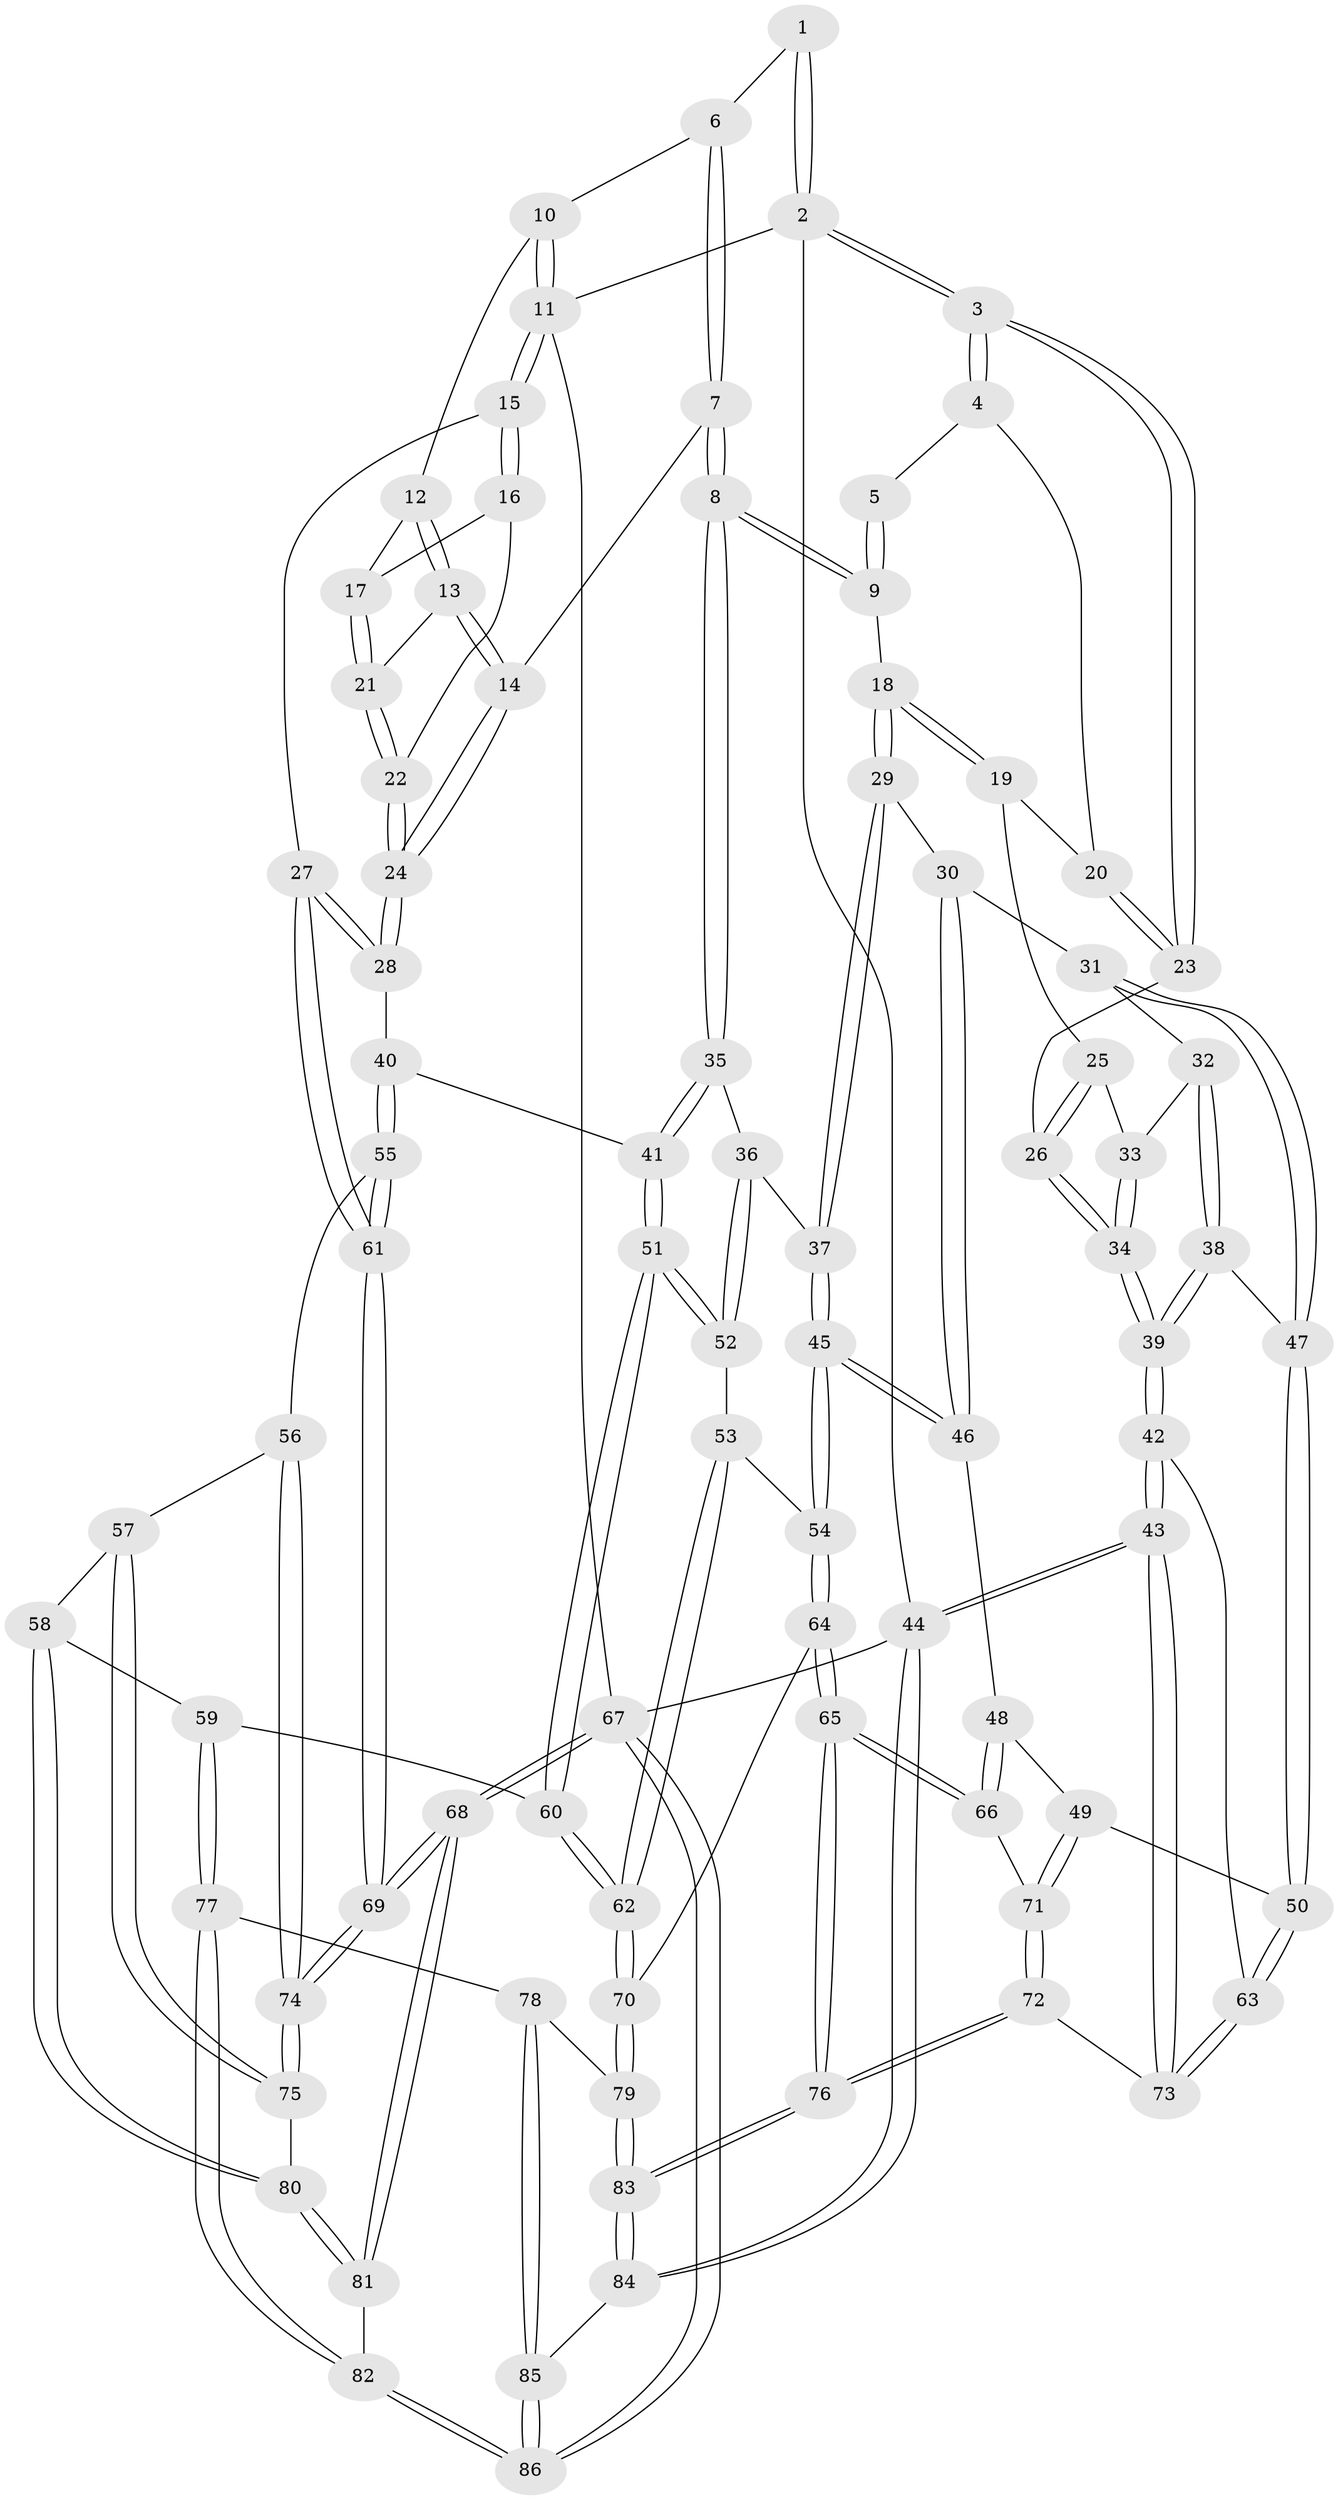 // Generated by graph-tools (version 1.1) at 2025/03/03/09/25 03:03:21]
// undirected, 86 vertices, 212 edges
graph export_dot {
graph [start="1"]
  node [color=gray90,style=filled];
  1 [pos="+0.29883801564066903+0"];
  2 [pos="+0+0"];
  3 [pos="+0+0"];
  4 [pos="+0.1598102379596786+0.10191430486648274"];
  5 [pos="+0.29246323749347614+0"];
  6 [pos="+0.6489981623512557+0"];
  7 [pos="+0.5807276886693428+0.20587560196129184"];
  8 [pos="+0.5675833538033364+0.21719422372501954"];
  9 [pos="+0.40472969964800903+0.21277297044763388"];
  10 [pos="+0.9631982281567992+0"];
  11 [pos="+1+0"];
  12 [pos="+0.8329627059278619+0.11311328487900289"];
  13 [pos="+0.7406686381078181+0.169500231952897"];
  14 [pos="+0.6540891581275259+0.21223984926019326"];
  15 [pos="+1+0"];
  16 [pos="+0.9565605680365995+0.14378195243947114"];
  17 [pos="+0.869864785840941+0.15010432460567322"];
  18 [pos="+0.39024002620019027+0.22105822873820624"];
  19 [pos="+0.16450268702917312+0.15458359782942477"];
  20 [pos="+0.1634569995260562+0.15242810179529323"];
  21 [pos="+0.8794363796360746+0.21376809231213262"];
  22 [pos="+0.8912965221857512+0.24912478551087594"];
  23 [pos="+0+0.11800827013165581"];
  24 [pos="+0.900826250299681+0.35208676632727265"];
  25 [pos="+0.10760956235828462+0.2725035691264106"];
  26 [pos="+0+0.1513886470215095"];
  27 [pos="+1+0.34962839272426666"];
  28 [pos="+0.9073494071838591+0.3599541914320627"];
  29 [pos="+0.33261696817053843+0.3131956201478518"];
  30 [pos="+0.2164650446914877+0.39932058521700814"];
  31 [pos="+0.1939081641287959+0.4019274742226401"];
  32 [pos="+0.1206520747030898+0.3108545392298396"];
  33 [pos="+0.11729600820383199+0.30419776897424894"];
  34 [pos="+0+0.4067924196953645"];
  35 [pos="+0.5887363339495396+0.3903190430811427"];
  36 [pos="+0.5834592686963016+0.4047289100814977"];
  37 [pos="+0.4220582216815449+0.4837551773599997"];
  38 [pos="+0+0.45264300621385317"];
  39 [pos="+0+0.46714409732389023"];
  40 [pos="+0.8343327720639481+0.4618441557119178"];
  41 [pos="+0.8211444986009211+0.4650541682572681"];
  42 [pos="+0+0.5271435145901191"];
  43 [pos="+0+1"];
  44 [pos="+0+1"];
  45 [pos="+0.39637155979387506+0.5354348618460423"];
  46 [pos="+0.32593168530445354+0.5336237650493612"];
  47 [pos="+0.15004348841138543+0.45525205243240363"];
  48 [pos="+0.3042069501985533+0.5614901132722606"];
  49 [pos="+0.19076677835013392+0.6005948465460983"];
  50 [pos="+0.14155950310748214+0.5747005529495314"];
  51 [pos="+0.6859502968925997+0.6079971822571782"];
  52 [pos="+0.5922017648023659+0.478947588163927"];
  53 [pos="+0.5374702904221907+0.5522162819551235"];
  54 [pos="+0.42086043387361266+0.5737950922046303"];
  55 [pos="+0.8822351520688282+0.5715783949021893"];
  56 [pos="+0.881483999979794+0.601260401642832"];
  57 [pos="+0.8255939457323103+0.6603522772322397"];
  58 [pos="+0.7615416879377764+0.7066005507618779"];
  59 [pos="+0.7028939041279323+0.683637478819207"];
  60 [pos="+0.6842577908322363+0.6716173913845517"];
  61 [pos="+1+0.515747375065942"];
  62 [pos="+0.5619964559014491+0.7146674425417321"];
  63 [pos="+0.107728225732627+0.6005682303287142"];
  64 [pos="+0.44228061163681853+0.7239330135650704"];
  65 [pos="+0.36373241876976015+0.7783698240077747"];
  66 [pos="+0.30657408394449026+0.6887122795353243"];
  67 [pos="+1+1"];
  68 [pos="+1+1"];
  69 [pos="+1+0.8810359012271652"];
  70 [pos="+0.5474558530430357+0.724901673210397"];
  71 [pos="+0.2100782030254541+0.6358212519275963"];
  72 [pos="+0.16669353578371843+0.7973197984449566"];
  73 [pos="+0.06068107265551435+0.8062684658407642"];
  74 [pos="+1+0.7941692748521787"];
  75 [pos="+0.9703466366396+0.748993324960729"];
  76 [pos="+0.33480089587229894+0.8282472891969324"];
  77 [pos="+0.6651475463333766+0.9072511604012948"];
  78 [pos="+0.6208937403058334+0.897535522966493"];
  79 [pos="+0.5916324349401226+0.8633032431257621"];
  80 [pos="+0.7714682867363001+0.7235214140073521"];
  81 [pos="+0.7817818290261132+0.7573384760558917"];
  82 [pos="+0.7368885281003563+0.9439559294869673"];
  83 [pos="+0.3555813727171825+0.9326363816491648"];
  84 [pos="+0.35496775451057383+1"];
  85 [pos="+0.3684796467456977+1"];
  86 [pos="+1+1"];
  1 -- 2;
  1 -- 2;
  1 -- 6;
  2 -- 3;
  2 -- 3;
  2 -- 11;
  2 -- 44;
  3 -- 4;
  3 -- 4;
  3 -- 23;
  3 -- 23;
  4 -- 5;
  4 -- 20;
  5 -- 9;
  5 -- 9;
  6 -- 7;
  6 -- 7;
  6 -- 10;
  7 -- 8;
  7 -- 8;
  7 -- 14;
  8 -- 9;
  8 -- 9;
  8 -- 35;
  8 -- 35;
  9 -- 18;
  10 -- 11;
  10 -- 11;
  10 -- 12;
  11 -- 15;
  11 -- 15;
  11 -- 67;
  12 -- 13;
  12 -- 13;
  12 -- 17;
  13 -- 14;
  13 -- 14;
  13 -- 21;
  14 -- 24;
  14 -- 24;
  15 -- 16;
  15 -- 16;
  15 -- 27;
  16 -- 17;
  16 -- 22;
  17 -- 21;
  17 -- 21;
  18 -- 19;
  18 -- 19;
  18 -- 29;
  18 -- 29;
  19 -- 20;
  19 -- 25;
  20 -- 23;
  20 -- 23;
  21 -- 22;
  21 -- 22;
  22 -- 24;
  22 -- 24;
  23 -- 26;
  24 -- 28;
  24 -- 28;
  25 -- 26;
  25 -- 26;
  25 -- 33;
  26 -- 34;
  26 -- 34;
  27 -- 28;
  27 -- 28;
  27 -- 61;
  27 -- 61;
  28 -- 40;
  29 -- 30;
  29 -- 37;
  29 -- 37;
  30 -- 31;
  30 -- 46;
  30 -- 46;
  31 -- 32;
  31 -- 47;
  31 -- 47;
  32 -- 33;
  32 -- 38;
  32 -- 38;
  33 -- 34;
  33 -- 34;
  34 -- 39;
  34 -- 39;
  35 -- 36;
  35 -- 41;
  35 -- 41;
  36 -- 37;
  36 -- 52;
  36 -- 52;
  37 -- 45;
  37 -- 45;
  38 -- 39;
  38 -- 39;
  38 -- 47;
  39 -- 42;
  39 -- 42;
  40 -- 41;
  40 -- 55;
  40 -- 55;
  41 -- 51;
  41 -- 51;
  42 -- 43;
  42 -- 43;
  42 -- 63;
  43 -- 44;
  43 -- 44;
  43 -- 73;
  43 -- 73;
  44 -- 84;
  44 -- 84;
  44 -- 67;
  45 -- 46;
  45 -- 46;
  45 -- 54;
  45 -- 54;
  46 -- 48;
  47 -- 50;
  47 -- 50;
  48 -- 49;
  48 -- 66;
  48 -- 66;
  49 -- 50;
  49 -- 71;
  49 -- 71;
  50 -- 63;
  50 -- 63;
  51 -- 52;
  51 -- 52;
  51 -- 60;
  51 -- 60;
  52 -- 53;
  53 -- 54;
  53 -- 62;
  53 -- 62;
  54 -- 64;
  54 -- 64;
  55 -- 56;
  55 -- 61;
  55 -- 61;
  56 -- 57;
  56 -- 74;
  56 -- 74;
  57 -- 58;
  57 -- 75;
  57 -- 75;
  58 -- 59;
  58 -- 80;
  58 -- 80;
  59 -- 60;
  59 -- 77;
  59 -- 77;
  60 -- 62;
  60 -- 62;
  61 -- 69;
  61 -- 69;
  62 -- 70;
  62 -- 70;
  63 -- 73;
  63 -- 73;
  64 -- 65;
  64 -- 65;
  64 -- 70;
  65 -- 66;
  65 -- 66;
  65 -- 76;
  65 -- 76;
  66 -- 71;
  67 -- 68;
  67 -- 68;
  67 -- 86;
  67 -- 86;
  68 -- 69;
  68 -- 69;
  68 -- 81;
  68 -- 81;
  69 -- 74;
  69 -- 74;
  70 -- 79;
  70 -- 79;
  71 -- 72;
  71 -- 72;
  72 -- 73;
  72 -- 76;
  72 -- 76;
  74 -- 75;
  74 -- 75;
  75 -- 80;
  76 -- 83;
  76 -- 83;
  77 -- 78;
  77 -- 82;
  77 -- 82;
  78 -- 79;
  78 -- 85;
  78 -- 85;
  79 -- 83;
  79 -- 83;
  80 -- 81;
  80 -- 81;
  81 -- 82;
  82 -- 86;
  82 -- 86;
  83 -- 84;
  83 -- 84;
  84 -- 85;
  85 -- 86;
  85 -- 86;
}
